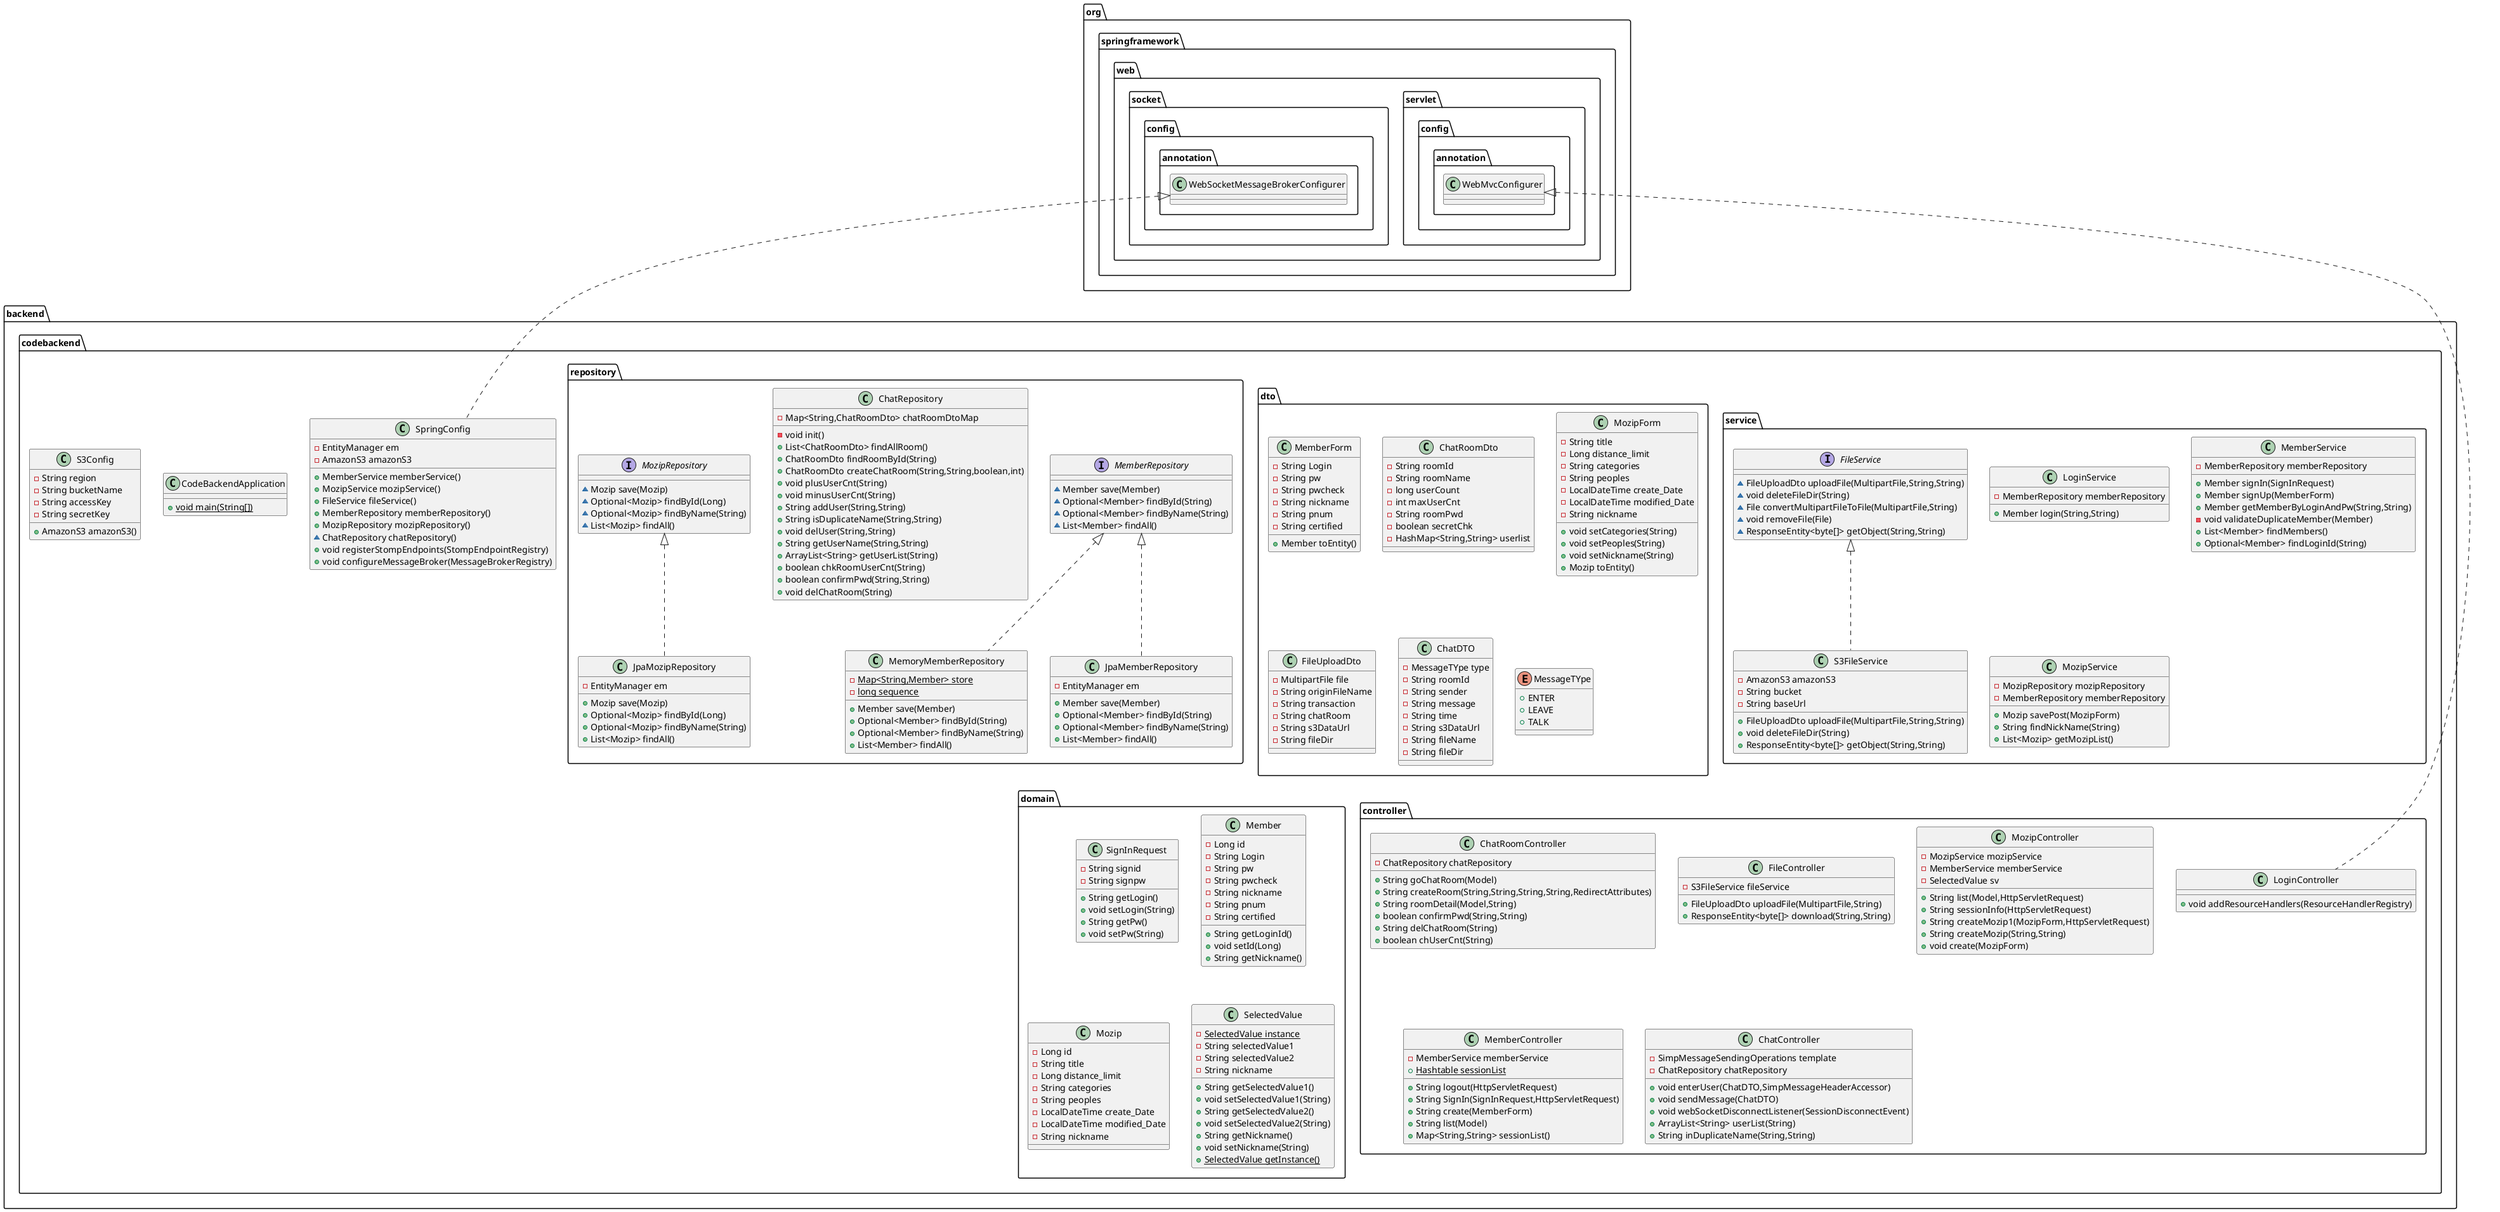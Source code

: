 @startuml
class backend.codebackend.service.LoginService {
- MemberRepository memberRepository
+ Member login(String,String)
}
class backend.codebackend.dto.MemberForm {
- String Login
- String pw
- String pwcheck
- String nickname
- String pnum
- String certified
+ Member toEntity()
}
class backend.codebackend.SpringConfig {
- EntityManager em
- AmazonS3 amazonS3
+ MemberService memberService()
+ MozipService mozipService()
+ FileService fileService()
+ MemberRepository memberRepository()
+ MozipRepository mozipRepository()
~ ChatRepository chatRepository()
+ void registerStompEndpoints(StompEndpointRegistry)
+ void configureMessageBroker(MessageBrokerRegistry)
}
class backend.codebackend.dto.ChatRoomDto {
- String roomId
- String roomName
- long userCount
- int maxUserCnt
- String roomPwd
- boolean secretChk
- HashMap<String,String> userlist
}
class backend.codebackend.controller.ChatRoomController {
- ChatRepository chatRepository
+ String goChatRoom(Model)
+ String createRoom(String,String,String,String,RedirectAttributes)
+ String roomDetail(Model,String)
+ boolean confirmPwd(String,String)
+ String delChatRoom(String)
+ boolean chUserCnt(String)
}
class backend.codebackend.dto.MozipForm {
- String title
- Long distance_limit
- String categories
- String peoples
- LocalDateTime create_Date
- LocalDateTime modified_Date
- String nickname
+ void setCategories(String)
+ void setPeoples(String)
+ void setNickname(String)
+ Mozip toEntity()
}
class backend.codebackend.CodeBackendApplication {
+ {static} void main(String[])
}
interface backend.codebackend.service.FileService {
~ FileUploadDto uploadFile(MultipartFile,String,String)
~ void deleteFileDir(String)
~ File convertMultipartFileToFile(MultipartFile,String)
~ void removeFile(File)
~ ResponseEntity<byte[]> getObject(String,String)
}
class backend.codebackend.service.MemberService {
- MemberRepository memberRepository
+ Member signIn(SignInRequest)
+ Member signUp(MemberForm)
+ Member getMemberByLoginAndPw(String,String)
- void validateDuplicateMember(Member)
+ List<Member> findMembers()
+ Optional<Member> findLoginId(String)
}
interface backend.codebackend.repository.MemberRepository {
~ Member save(Member)
~ Optional<Member> findById(String)
~ Optional<Member> findByName(String)
~ List<Member> findAll()
}
class backend.codebackend.dto.FileUploadDto {
- MultipartFile file
- String originFileName
- String transaction
- String chatRoom
- String s3DataUrl
- String fileDir
}
class backend.codebackend.repository.MemoryMemberRepository {
- {static} Map<String,Member> store
- {static} long sequence
+ Member save(Member)
+ Optional<Member> findById(String)
+ Optional<Member> findByName(String)
+ List<Member> findAll()
}
class backend.codebackend.service.MozipService {
- MozipRepository mozipRepository
- MemberRepository memberRepository
+ Mozip savePost(MozipForm)
+ String findNickName(String)
+ List<Mozip> getMozipList()
}
class backend.codebackend.dto.ChatDTO {
- MessageTYpe type
- String roomId
- String sender
- String message
- String time
- String s3DataUrl
- String fileName
- String fileDir
}
enum backend.codebackend.dto.MessageTYpe {
+  ENTER
+  LEAVE
+  TALK
}
class backend.codebackend.repository.ChatRepository {
- Map<String,ChatRoomDto> chatRoomDtoMap
- void init()
+ List<ChatRoomDto> findAllRoom()
+ ChatRoomDto findRoomById(String)
+ ChatRoomDto createChatRoom(String,String,boolean,int)
+ void plusUserCnt(String)
+ void minusUserCnt(String)
+ String addUser(String,String)
+ String isDuplicateName(String,String)
+ void delUser(String,String)
+ String getUserName(String,String)
+ ArrayList<String> getUserList(String)
+ boolean chkRoomUserCnt(String)
+ boolean confirmPwd(String,String)
+ void delChatRoom(String)
}
class backend.codebackend.controller.FileController {
- S3FileService fileService
+ FileUploadDto uploadFile(MultipartFile,String)
+ ResponseEntity<byte[]> download(String,String)
}
class backend.codebackend.controller.MozipController {
- MozipService mozipService
- MemberService memberService
- SelectedValue sv
+ String list(Model,HttpServletRequest)
+ String sessionInfo(HttpServletRequest)
+ String createMozip1(MozipForm,HttpServletRequest)
+ String createMozip(String,String)
+ void create(MozipForm)
}
class backend.codebackend.repository.JpaMemberRepository {
- EntityManager em
+ Member save(Member)
+ Optional<Member> findById(String)
+ Optional<Member> findByName(String)
+ List<Member> findAll()
}
class backend.codebackend.domain.SignInRequest {
- String signid
- String signpw
+ String getLogin()
+ void setLogin(String)
+ String getPw()
+ void setPw(String)
}
class backend.codebackend.controller.LoginController {
+ void addResourceHandlers(ResourceHandlerRegistry)
}
class backend.codebackend.domain.Member {
- Long id
- String Login
- String pw
- String pwcheck
- String nickname
- String pnum
- String certified
+ String getLoginId()
+ void setId(Long)
+ String getNickname()
}
class backend.codebackend.domain.Mozip {
- Long id
- String title
- Long distance_limit
- String categories
- String peoples
- LocalDateTime create_Date
- LocalDateTime modified_Date
- String nickname
}
class backend.codebackend.controller.MemberController {
- MemberService memberService
+ {static} Hashtable sessionList
+ String logout(HttpServletRequest)
+ String SignIn(SignInRequest,HttpServletRequest)
+ String create(MemberForm)
+ String list(Model)
+ Map<String,String> sessionList()
}
interface backend.codebackend.repository.MozipRepository {
~ Mozip save(Mozip)
~ Optional<Mozip> findById(Long)
~ Optional<Mozip> findByName(String)
~ List<Mozip> findAll()
}
class backend.codebackend.repository.JpaMozipRepository {
- EntityManager em
+ Mozip save(Mozip)
+ Optional<Mozip> findById(Long)
+ Optional<Mozip> findByName(String)
+ List<Mozip> findAll()
}
class backend.codebackend.S3Config {
- String region
- String bucketName
- String accessKey
- String secretKey
+ AmazonS3 amazonS3()
}
class backend.codebackend.domain.SelectedValue {
- {static} SelectedValue instance
- String selectedValue1
- String selectedValue2
- String nickname
+ String getSelectedValue1()
+ void setSelectedValue1(String)
+ String getSelectedValue2()
+ void setSelectedValue2(String)
+ String getNickname()
+ void setNickname(String)
+ {static} SelectedValue getInstance()
}
class backend.codebackend.controller.ChatController {
- SimpMessageSendingOperations template
- ChatRepository chatRepository
+ void enterUser(ChatDTO,SimpMessageHeaderAccessor)
+ void sendMessage(ChatDTO)
+ void webSocketDisconnectListener(SessionDisconnectEvent)
+ ArrayList<String> userList(String)
+ String inDuplicateName(String,String)
}
class backend.codebackend.service.S3FileService {
- AmazonS3 amazonS3
- String bucket
- String baseUrl
+ FileUploadDto uploadFile(MultipartFile,String,String)
+ void deleteFileDir(String)
+ ResponseEntity<byte[]> getObject(String,String)
}


org.springframework.web.socket.config.annotation.WebSocketMessageBrokerConfigurer <|.. backend.codebackend.SpringConfig
backend.codebackend.repository.MemberRepository <|.. backend.codebackend.repository.MemoryMemberRepository
backend.codebackend.repository.MemberRepository <|.. backend.codebackend.repository.JpaMemberRepository
org.springframework.web.servlet.config.annotation.WebMvcConfigurer <|.. backend.codebackend.controller.LoginController
backend.codebackend.repository.MozipRepository <|.. backend.codebackend.repository.JpaMozipRepository
backend.codebackend.service.FileService <|.. backend.codebackend.service.S3FileService
@enduml